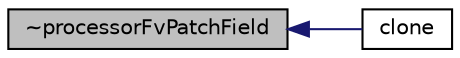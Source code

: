 digraph "~processorFvPatchField"
{
  bgcolor="transparent";
  edge [fontname="Helvetica",fontsize="10",labelfontname="Helvetica",labelfontsize="10"];
  node [fontname="Helvetica",fontsize="10",shape=record];
  rankdir="LR";
  Node214 [label="~processorFvPatchField",height=0.2,width=0.4,color="black", fillcolor="grey75", style="filled", fontcolor="black"];
  Node214 -> Node215 [dir="back",color="midnightblue",fontsize="10",style="solid",fontname="Helvetica"];
  Node215 [label="clone",height=0.2,width=0.4,color="black",URL="$a22833.html#a6dfbb046cc414bcb0ee27a1646815537",tooltip="Construct and return a clone setting internal field reference. "];
}
